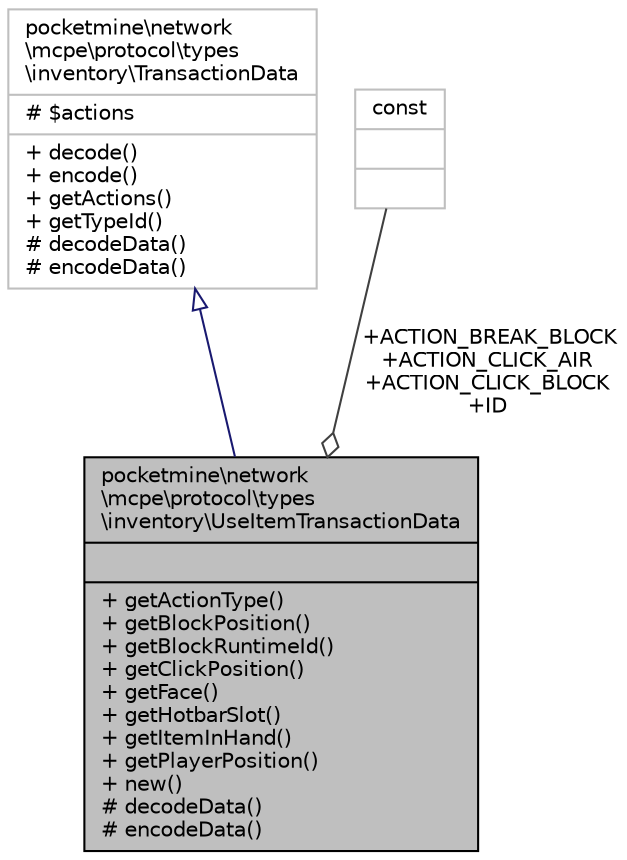 digraph "pocketmine\network\mcpe\protocol\types\inventory\UseItemTransactionData"
{
 // INTERACTIVE_SVG=YES
 // LATEX_PDF_SIZE
  edge [fontname="Helvetica",fontsize="10",labelfontname="Helvetica",labelfontsize="10"];
  node [fontname="Helvetica",fontsize="10",shape=record];
  Node1 [label="{pocketmine\\network\l\\mcpe\\protocol\\types\l\\inventory\\UseItemTransactionData\n||+ getActionType()\l+ getBlockPosition()\l+ getBlockRuntimeId()\l+ getClickPosition()\l+ getFace()\l+ getHotbarSlot()\l+ getItemInHand()\l+ getPlayerPosition()\l+ new()\l# decodeData()\l# encodeData()\l}",height=0.2,width=0.4,color="black", fillcolor="grey75", style="filled", fontcolor="black",tooltip=" "];
  Node2 -> Node1 [dir="back",color="midnightblue",fontsize="10",style="solid",arrowtail="onormal",fontname="Helvetica"];
  Node2 [label="{pocketmine\\network\l\\mcpe\\protocol\\types\l\\inventory\\TransactionData\n|# $actions\l|+ decode()\l+ encode()\l+ getActions()\l+ getTypeId()\l# decodeData()\l# encodeData()\l}",height=0.2,width=0.4,color="grey75", fillcolor="white", style="filled",URL="$d6/da6/classpocketmine_1_1network_1_1mcpe_1_1protocol_1_1types_1_1inventory_1_1_transaction_data.html",tooltip=" "];
  Node3 -> Node1 [color="grey25",fontsize="10",style="solid",label=" +ACTION_BREAK_BLOCK\n+ACTION_CLICK_AIR\n+ACTION_CLICK_BLOCK\n+ID" ,arrowhead="odiamond",fontname="Helvetica"];
  Node3 [label="{const\n||}",height=0.2,width=0.4,color="grey75", fillcolor="white", style="filled",tooltip=" "];
}
